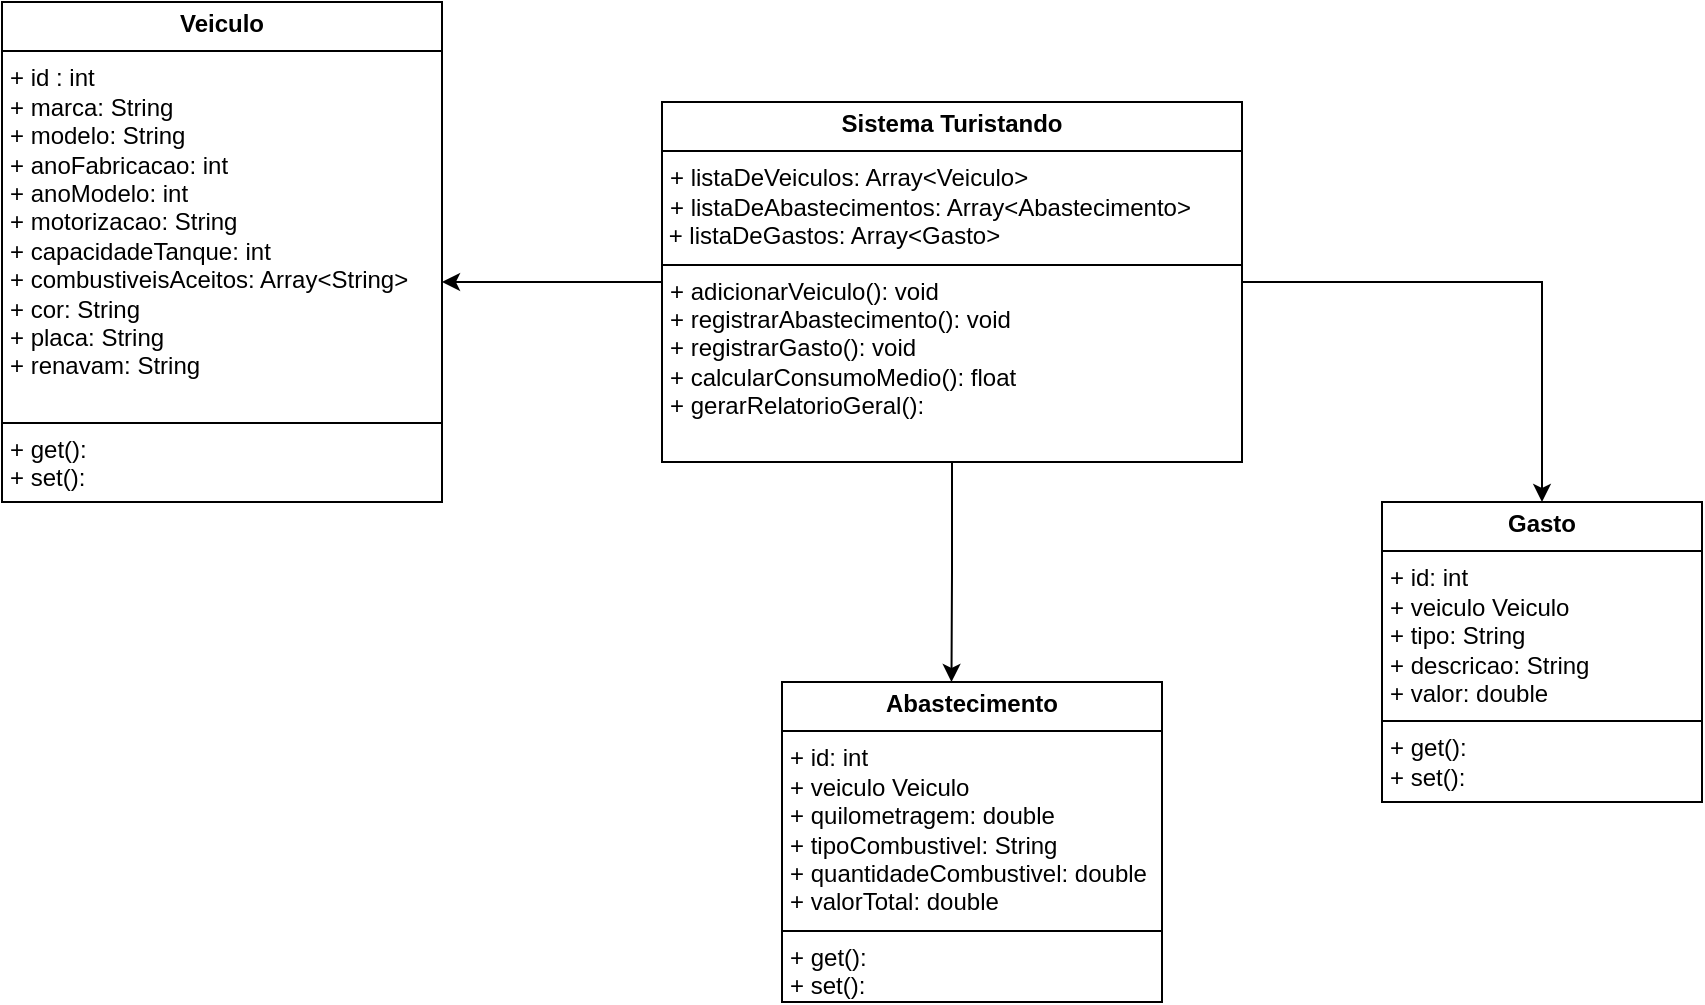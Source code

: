<mxfile version="24.6.4" type="device">
  <diagram name="Página-1" id="zqkH09051668Uoa1eiSC">
    <mxGraphModel dx="2514" dy="2087" grid="1" gridSize="10" guides="1" tooltips="1" connect="1" arrows="1" fold="1" page="1" pageScale="1" pageWidth="827" pageHeight="1169" math="0" shadow="0">
      <root>
        <mxCell id="0" />
        <mxCell id="1" parent="0" />
        <mxCell id="Ouqj-Q2y9u0pMGGeHcUA-5" style="edgeStyle=orthogonalEdgeStyle;rounded=0;orthogonalLoop=1;jettySize=auto;html=1;exitX=1;exitY=0.5;exitDx=0;exitDy=0;entryX=0.5;entryY=0;entryDx=0;entryDy=0;" edge="1" parent="1" source="Ouqj-Q2y9u0pMGGeHcUA-2" target="D6W6M5sjtapDYR34knsz-1">
          <mxGeometry relative="1" as="geometry">
            <mxPoint x="660" y="-270" as="sourcePoint" />
            <Array as="points">
              <mxPoint x="720" y="-260" />
            </Array>
          </mxGeometry>
        </mxCell>
        <mxCell id="D6W6M5sjtapDYR34knsz-1" value="&lt;p style=&quot;margin:0px;margin-top:4px;text-align:center;&quot;&gt;&lt;b&gt;Gasto&lt;/b&gt;&lt;/p&gt;&lt;hr size=&quot;1&quot; style=&quot;border-style:solid;&quot;&gt;&lt;p style=&quot;margin:0px;margin-left:4px;&quot;&gt;+ id: int&lt;/p&gt;&lt;p style=&quot;margin:0px;margin-left:4px;&quot;&gt;+ veiculo Veiculo&lt;/p&gt;&lt;p style=&quot;margin:0px;margin-left:4px;&quot;&gt;+ tipo: String&lt;/p&gt;&lt;p style=&quot;margin:0px;margin-left:4px;&quot;&gt;+ descricao: String&lt;/p&gt;&lt;p style=&quot;margin:0px;margin-left:4px;&quot;&gt;+ valor: double&lt;/p&gt;&lt;hr size=&quot;1&quot; style=&quot;border-style:solid;&quot;&gt;&lt;p style=&quot;margin:0px;margin-left:4px;&quot;&gt;+ get():&lt;/p&gt;&lt;p style=&quot;margin:0px;margin-left:4px;&quot;&gt;+ set():&lt;/p&gt;" style="verticalAlign=top;align=left;overflow=fill;html=1;whiteSpace=wrap;" parent="1" vertex="1">
          <mxGeometry x="640" y="-150" width="160" height="150" as="geometry" />
        </mxCell>
        <mxCell id="D6W6M5sjtapDYR34knsz-2" value="&lt;p style=&quot;margin:0px;margin-top:4px;text-align:center;&quot;&gt;&lt;b&gt;Veiculo&lt;/b&gt;&lt;/p&gt;&lt;hr size=&quot;1&quot; style=&quot;border-style:solid;&quot;&gt;&lt;p style=&quot;margin:0px;margin-left:4px;&quot;&gt;+ id : int&lt;/p&gt;&lt;p style=&quot;margin:0px;margin-left:4px;&quot;&gt;+ marca: String&lt;/p&gt;&lt;p style=&quot;margin:0px;margin-left:4px;&quot;&gt;+ modelo: String&lt;/p&gt;&lt;p style=&quot;margin:0px;margin-left:4px;&quot;&gt;+ anoFabricacao: int&lt;/p&gt;&lt;p style=&quot;margin:0px;margin-left:4px;&quot;&gt;+ anoModelo: int&lt;/p&gt;&lt;p style=&quot;margin:0px;margin-left:4px;&quot;&gt;+ motorizacao: String&lt;/p&gt;&lt;p style=&quot;margin:0px;margin-left:4px;&quot;&gt;+ capacidadeTanque: int&lt;/p&gt;&lt;p style=&quot;margin:0px;margin-left:4px;&quot;&gt;+ combustiveisAceitos: Array&amp;lt;String&amp;gt;&lt;/p&gt;&lt;p style=&quot;margin:0px;margin-left:4px;&quot;&gt;+ cor: String&lt;/p&gt;&lt;p style=&quot;margin:0px;margin-left:4px;&quot;&gt;+ placa: String&lt;/p&gt;&lt;p style=&quot;margin:0px;margin-left:4px;&quot;&gt;+ renavam: String&lt;/p&gt;&lt;p style=&quot;margin:0px;margin-left:4px;&quot;&gt;&lt;br&gt;&lt;/p&gt;&lt;hr size=&quot;1&quot; style=&quot;border-style:solid;&quot;&gt;&lt;p style=&quot;margin: 0px 0px 0px 4px;&quot;&gt;+ get():&lt;/p&gt;&lt;p style=&quot;margin: 0px 0px 0px 4px;&quot;&gt;+ set():&lt;/p&gt;" style="verticalAlign=top;align=left;overflow=fill;html=1;whiteSpace=wrap;" parent="1" vertex="1">
          <mxGeometry x="-50" y="-400" width="220" height="250" as="geometry" />
        </mxCell>
        <mxCell id="Ouqj-Q2y9u0pMGGeHcUA-4" style="edgeStyle=orthogonalEdgeStyle;rounded=0;orthogonalLoop=1;jettySize=auto;html=1;exitX=0.5;exitY=1;exitDx=0;exitDy=0;entryX=0.446;entryY=0;entryDx=0;entryDy=0;entryPerimeter=0;" edge="1" parent="1" source="Ouqj-Q2y9u0pMGGeHcUA-2" target="Ouqj-Q2y9u0pMGGeHcUA-1">
          <mxGeometry relative="1" as="geometry">
            <mxPoint x="380" y="-90" as="targetPoint" />
            <mxPoint x="370" y="190" as="sourcePoint" />
            <Array as="points" />
          </mxGeometry>
        </mxCell>
        <mxCell id="Ouqj-Q2y9u0pMGGeHcUA-1" value="&lt;p style=&quot;margin:0px;margin-top:4px;text-align:center;&quot;&gt;&lt;b&gt;Abastecimento&lt;/b&gt;&lt;/p&gt;&lt;hr size=&quot;1&quot; style=&quot;border-style:solid;&quot;&gt;&lt;p style=&quot;margin:0px;margin-left:4px;&quot;&gt;+ id: int&lt;/p&gt;&lt;p style=&quot;margin:0px;margin-left:4px;&quot;&gt;+ veiculo Veiculo&lt;/p&gt;&lt;p style=&quot;margin:0px;margin-left:4px;&quot;&gt;+ quilometragem: double&lt;/p&gt;&lt;p style=&quot;margin:0px;margin-left:4px;&quot;&gt;+ tipoCombustivel: String&lt;/p&gt;&lt;p style=&quot;margin:0px;margin-left:4px;&quot;&gt;+ quantidadeCombustivel: double&lt;/p&gt;&lt;p style=&quot;margin:0px;margin-left:4px;&quot;&gt;+ valorTotal: double&lt;/p&gt;&lt;hr size=&quot;1&quot; style=&quot;border-style:solid;&quot;&gt;&lt;p style=&quot;margin: 0px 0px 0px 4px;&quot;&gt;+ get():&lt;/p&gt;&lt;p style=&quot;margin: 0px 0px 0px 4px;&quot;&gt;+ set():&lt;/p&gt;" style="verticalAlign=top;align=left;overflow=fill;html=1;whiteSpace=wrap;" vertex="1" parent="1">
          <mxGeometry x="340" y="-60" width="190" height="160" as="geometry" />
        </mxCell>
        <mxCell id="Ouqj-Q2y9u0pMGGeHcUA-2" value="&lt;p style=&quot;margin:0px;margin-top:4px;text-align:center;&quot;&gt;&lt;b&gt;Sistema Turistando&lt;/b&gt;&lt;/p&gt;&lt;hr size=&quot;1&quot; style=&quot;border-style:solid;&quot;&gt;&lt;p style=&quot;margin:0px;margin-left:4px;&quot;&gt;+ l&lt;span style=&quot;background-color: initial;&quot;&gt;istaDeVeiculos: Array&amp;lt;Veiculo&amp;gt;&lt;/span&gt;&lt;/p&gt;&lt;p style=&quot;margin: 0px 0px 0px 4px;&quot;&gt;+ l&lt;span style=&quot;background-color: initial;&quot;&gt;istaDeAbastecimentos: Array&amp;lt;Abastecimento&amp;gt;&lt;/span&gt;&lt;/p&gt;&lt;div&gt;&lt;span style=&quot;background-color: initial;&quot;&gt;&amp;nbsp;+ listaDeGastos: Array&amp;lt;Gasto&amp;gt;&lt;/span&gt;&lt;/div&gt;&lt;hr size=&quot;1&quot; style=&quot;border-style:solid;&quot;&gt;&lt;p style=&quot;margin:0px;margin-left:4px;&quot;&gt;+ adicionarVeiculo(): void&lt;/p&gt;&lt;p style=&quot;margin:0px;margin-left:4px;&quot;&gt;+ registrarAbastecimento(): void&lt;/p&gt;&lt;p style=&quot;margin:0px;margin-left:4px;&quot;&gt;+ registrarGasto(): void&lt;/p&gt;&lt;p style=&quot;margin:0px;margin-left:4px;&quot;&gt;+ calcularConsumoMedio(): float&lt;/p&gt;&lt;p style=&quot;margin:0px;margin-left:4px;&quot;&gt;+ gerarRelatorioGeral():&amp;nbsp;&lt;/p&gt;" style="verticalAlign=top;align=left;overflow=fill;html=1;whiteSpace=wrap;" vertex="1" parent="1">
          <mxGeometry x="280" y="-350" width="290" height="180" as="geometry" />
        </mxCell>
        <mxCell id="Ouqj-Q2y9u0pMGGeHcUA-6" style="edgeStyle=orthogonalEdgeStyle;rounded=0;orthogonalLoop=1;jettySize=auto;html=1;exitX=0;exitY=0.5;exitDx=0;exitDy=0;entryX=1;entryY=0.56;entryDx=0;entryDy=0;entryPerimeter=0;" edge="1" parent="1" source="Ouqj-Q2y9u0pMGGeHcUA-2" target="D6W6M5sjtapDYR34knsz-2">
          <mxGeometry relative="1" as="geometry" />
        </mxCell>
      </root>
    </mxGraphModel>
  </diagram>
</mxfile>
